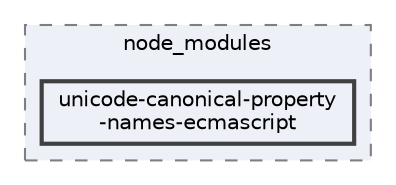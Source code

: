 digraph "pkiclassroomrescheduler/src/main/frontend/node_modules/unicode-canonical-property-names-ecmascript"
{
 // LATEX_PDF_SIZE
  bgcolor="transparent";
  edge [fontname=Helvetica,fontsize=10,labelfontname=Helvetica,labelfontsize=10];
  node [fontname=Helvetica,fontsize=10,shape=box,height=0.2,width=0.4];
  compound=true
  subgraph clusterdir_72953eda66ccb3a2722c28e1c3e6c23b {
    graph [ bgcolor="#edf0f7", pencolor="grey50", label="node_modules", fontname=Helvetica,fontsize=10 style="filled,dashed", URL="dir_72953eda66ccb3a2722c28e1c3e6c23b.html",tooltip=""]
  dir_49be5abc39cf48d8c68a0063933cb7e2 [label="unicode-canonical-property\l-names-ecmascript", fillcolor="#edf0f7", color="grey25", style="filled,bold", URL="dir_49be5abc39cf48d8c68a0063933cb7e2.html",tooltip=""];
  }
}
